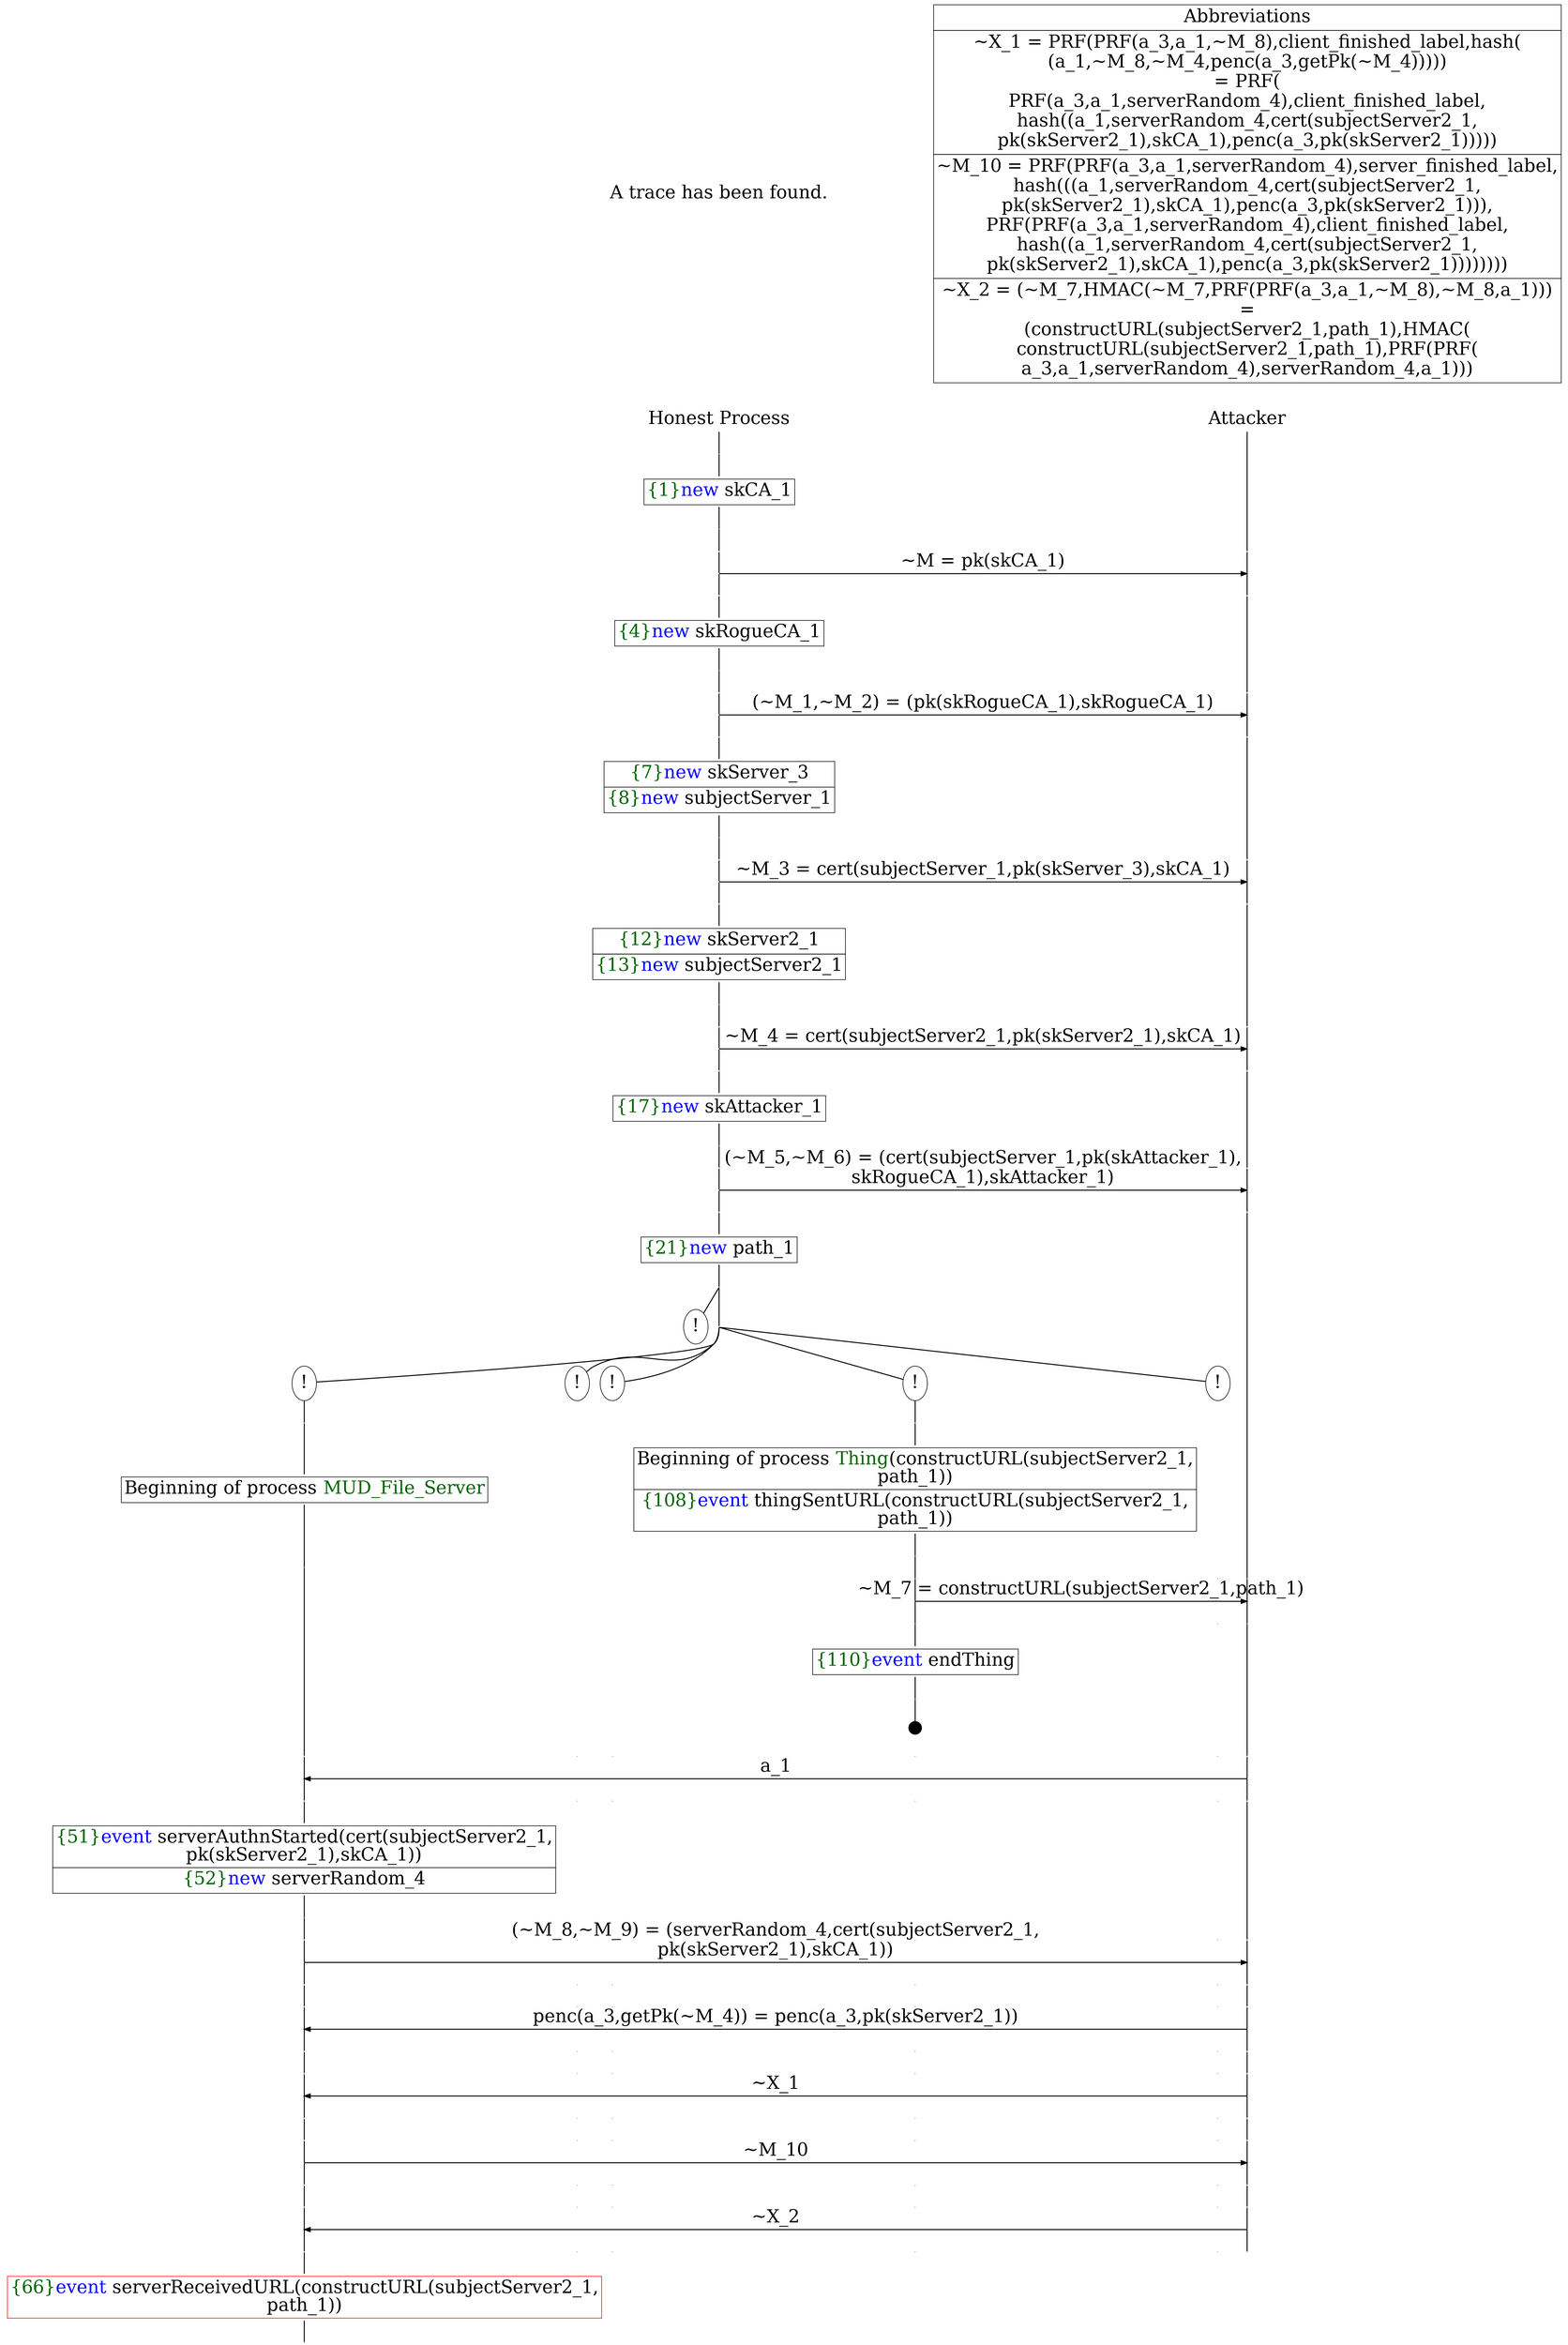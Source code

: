 digraph {
graph [ordering = out]
edge [arrowhead = none, penwidth = 1.6, fontsize = 30]
node [shape = point, width = 0, height = 0, fontsize = 30]
Trace [label = <A trace has been found.<br/>
>, shape = plaintext]
P0__0 [label = "Honest Process", shape = plaintext]
P__0 [label = "Attacker", shape = plaintext]
Trace -> P0__0 [label = "", style = invisible, weight = 100]{rank = same; P0__0 P__0}
P0__0 -> P0__1 [label = <>, weight = 100]
P0__1 -> P0__2 [label = <>, weight = 100]
P0__2 [shape = plaintext, label = <<TABLE BORDER="0" CELLBORDER="1" CELLSPACING="0" CELLPADDING="4"> <TR><TD><FONT COLOR="darkgreen">{1}</FONT><FONT COLOR="blue">new </FONT>skCA_1</TD></TR></TABLE>>]
P0__2 -> P0__3 [label = <>, weight = 100]
P0__3 -> P0__4 [label = <>, weight = 100]
P__0 -> P__1 [label = <>, weight = 100]
{rank = same; P__1 P0__4}
P0__4 -> P0__5 [label = <>, weight = 100]
P__1 -> P__2 [label = <>, weight = 100]
{rank = same; P__2 P0__5}
P0__5 -> P__2 [label = <~M = pk(skCA_1)>, arrowhead = normal]
P0__5 -> P0__6 [label = <>, weight = 100]
P__2 -> P__3 [label = <>, weight = 100]
{rank = same; P__3 P0__6}
P0__6 -> P0__7 [label = <>, weight = 100]
P0__7 [shape = plaintext, label = <<TABLE BORDER="0" CELLBORDER="1" CELLSPACING="0" CELLPADDING="4"> <TR><TD><FONT COLOR="darkgreen">{4}</FONT><FONT COLOR="blue">new </FONT>skRogueCA_1</TD></TR></TABLE>>]
P0__7 -> P0__8 [label = <>, weight = 100]
P0__8 -> P0__9 [label = <>, weight = 100]
P__3 -> P__4 [label = <>, weight = 100]
{rank = same; P__4 P0__9}
P0__9 -> P0__10 [label = <>, weight = 100]
P__4 -> P__5 [label = <>, weight = 100]
{rank = same; P__5 P0__10}
P0__10 -> P__5 [label = <(~M_1,~M_2) = (pk(skRogueCA_1),skRogueCA_1)>, arrowhead = normal]
P0__10 -> P0__11 [label = <>, weight = 100]
P__5 -> P__6 [label = <>, weight = 100]
{rank = same; P__6 P0__11}
P0__11 -> P0__12 [label = <>, weight = 100]
P0__12 [shape = plaintext, label = <<TABLE BORDER="0" CELLBORDER="1" CELLSPACING="0" CELLPADDING="4"> <TR><TD><FONT COLOR="darkgreen">{7}</FONT><FONT COLOR="blue">new </FONT>skServer_3</TD></TR><TR><TD><FONT COLOR="darkgreen">{8}</FONT><FONT COLOR="blue">new </FONT>subjectServer_1</TD></TR></TABLE>>]
P0__12 -> P0__13 [label = <>, weight = 100]
P0__13 -> P0__14 [label = <>, weight = 100]
P__6 -> P__7 [label = <>, weight = 100]
{rank = same; P__7 P0__14}
P0__14 -> P0__15 [label = <>, weight = 100]
P__7 -> P__8 [label = <>, weight = 100]
{rank = same; P__8 P0__15}
P0__15 -> P__8 [label = <~M_3 = cert(subjectServer_1,pk(skServer_3),skCA_1)>, arrowhead = normal]
P0__15 -> P0__16 [label = <>, weight = 100]
P__8 -> P__9 [label = <>, weight = 100]
{rank = same; P__9 P0__16}
P0__16 -> P0__17 [label = <>, weight = 100]
P0__17 [shape = plaintext, label = <<TABLE BORDER="0" CELLBORDER="1" CELLSPACING="0" CELLPADDING="4"> <TR><TD><FONT COLOR="darkgreen">{12}</FONT><FONT COLOR="blue">new </FONT>skServer2_1</TD></TR><TR><TD><FONT COLOR="darkgreen">{13}</FONT><FONT COLOR="blue">new </FONT>subjectServer2_1</TD></TR></TABLE>>]
P0__17 -> P0__18 [label = <>, weight = 100]
P0__18 -> P0__19 [label = <>, weight = 100]
P__9 -> P__10 [label = <>, weight = 100]
{rank = same; P__10 P0__19}
P0__19 -> P0__20 [label = <>, weight = 100]
P__10 -> P__11 [label = <>, weight = 100]
{rank = same; P__11 P0__20}
P0__20 -> P__11 [label = <~M_4 = cert(subjectServer2_1,pk(skServer2_1),skCA_1)>, arrowhead = normal]
P0__20 -> P0__21 [label = <>, weight = 100]
P__11 -> P__12 [label = <>, weight = 100]
{rank = same; P__12 P0__21}
P0__21 -> P0__22 [label = <>, weight = 100]
P0__22 [shape = plaintext, label = <<TABLE BORDER="0" CELLBORDER="1" CELLSPACING="0" CELLPADDING="4"> <TR><TD><FONT COLOR="darkgreen">{17}</FONT><FONT COLOR="blue">new </FONT>skAttacker_1</TD></TR></TABLE>>]
P0__22 -> P0__23 [label = <>, weight = 100]
P0__23 -> P0__24 [label = <>, weight = 100]
P__12 -> P__13 [label = <>, weight = 100]
{rank = same; P__13 P0__24}
P0__24 -> P0__25 [label = <>, weight = 100]
P__13 -> P__14 [label = <>, weight = 100]
{rank = same; P__14 P0__25}
P0__25 -> P__14 [label = <(~M_5,~M_6) = (cert(subjectServer_1,pk(skAttacker_1),<br/>
skRogueCA_1),skAttacker_1)>, arrowhead = normal]
P0__25 -> P0__26 [label = <>, weight = 100]
P__14 -> P__15 [label = <>, weight = 100]
{rank = same; P__15 P0__26}
P0__26 -> P0__27 [label = <>, weight = 100]
P0__27 [shape = plaintext, label = <<TABLE BORDER="0" CELLBORDER="1" CELLSPACING="0" CELLPADDING="4"> <TR><TD><FONT COLOR="darkgreen">{21}</FONT><FONT COLOR="blue">new </FONT>path_1</TD></TR></TABLE>>]
P0__27 -> P0__28 [label = <>, weight = 100]
/*RPar */
P0__28 -> P0_1__28 [label = <>]
P0__28 -> P0_0__28 [label = <>]
P0__28 [label = "", fixedsize = false, width = 0, height = 0, shape = none]
{rank = same; P0_0__28 P0_1__28}
/*RPar */
P0_0__28 -> P0_0_4__28 [label = <>]
P0_0__28 -> P0_0_3__28 [label = <>]
P0_0__28 -> P0_0_2__28 [label = <>]
P0_0__28 -> P0_0_1__28 [label = <>]
P0_0__28 -> P0_0_0__28 [label = <>]
P0_0__28 [label = "", fixedsize = false, width = 0, height = 0, shape = none]
{rank = same; P0_0_0__28 P0_0_1__28 P0_0_2__28 P0_0_3__28 P0_0_4__28}
P0_0_0__28 [label = "!", shape = ellipse]
P0_0_1__28 [label = "!", shape = ellipse]
P0_0_1_0__28 [label = "", fixedsize = false, width = 0, height = 0, shape = none]
P0_0_1__28 -> P0_0_1_0__28 [label = <>, weight = 100]
P0_0_1_0__28 -> P0_0_1_0__29 [label = <>, weight = 100]
P0_0_1_0__29 [shape = plaintext, label = <<TABLE BORDER="0" CELLBORDER="1" CELLSPACING="0" CELLPADDING="4"> <TR><TD>Beginning of process <FONT COLOR="darkgreen">Thing</FONT>(constructURL(subjectServer2_1,<br/>
path_1))</TD></TR><TR><TD><FONT COLOR="darkgreen">{108}</FONT><FONT COLOR="blue">event</FONT> thingSentURL(constructURL(subjectServer2_1,<br/>
path_1))</TD></TR></TABLE>>]
P0_0_1_0__29 -> P0_0_1_0__30 [label = <>, weight = 100]
P0_0_1_0__30 -> P0_0_1_0__31 [label = <>, weight = 100]
P0_0_0__29 [label = "", style = invisible]
P0_0_0__28 -> P0_0_0__29 [label = <>, weight = 100, style = invisible]
P__15 -> P__16 [label = <>, weight = 100]
{rank = same; P__16 P0_0_0__29 P0_0_1_0__31}
P0_0_1_0__31 -> P0_0_1_0__32 [label = <>, weight = 100]
P__16 -> P__17 [label = <>, weight = 100]
{rank = same; P__17 P0_0_1_0__32}
P0_0_1_0__32 -> P__17 [label = <~M_7 = constructURL(subjectServer2_1,path_1)>, arrowhead = normal]
P0_0_1_0__32 -> P0_0_1_0__33 [label = <>, weight = 100]
P0_0_0__30 [label = "", style = invisible]
P0_0_0__29 -> P0_0_0__30 [label = <>, weight = 100, style = invisible]
P__17 -> P__18 [label = <>, weight = 100]
{rank = same; P__18 P0_0_0__30 P0_0_1_0__33}
P0_0_1_0__33 -> P0_0_1_0__34 [label = <>, weight = 100]
P0_0_1_0__34 [shape = plaintext, label = <<TABLE BORDER="0" CELLBORDER="1" CELLSPACING="0" CELLPADDING="4"> <TR><TD><FONT COLOR="darkgreen">{110}</FONT><FONT COLOR="blue">event</FONT> endThing</TD></TR></TABLE>>]
P0_0_1_0__34 -> P0_0_1_0__35 [label = <>, weight = 100]
P0_0_1_0__36 [label = "", width = 0.3, height = 0.3]
P0_0_1_0__35 -> P0_0_1_0__36 [label = <>, weight = 100]
P0_0_2__28 [label = "!", shape = ellipse]
P0_0_3__28 [label = "!", shape = ellipse]
P0_0_4__28 [label = "!", shape = ellipse]
P0_0_4_0__28 [label = "", fixedsize = false, width = 0, height = 0, shape = none]
P0_0_4__28 -> P0_0_4_0__28 [label = <>, weight = 100]
P0_0_4_0__28 -> P0_0_4_0__29 [label = <>, weight = 100]
P0_0_4_0__29 [shape = plaintext, label = <<TABLE BORDER="0" CELLBORDER="1" CELLSPACING="0" CELLPADDING="4"> <TR><TD>Beginning of process <FONT COLOR="darkgreen">MUD_File_Server</FONT></TD></TR></TABLE>>]
P0_0_4_0__29 -> P0_0_4_0__30 [label = <>, weight = 100]
P0_1__28 [label = "!", shape = ellipse]
P0_0_4_0__30 -> P0_0_4_0__31 [label = <>, weight = 100]
P0_0_3__29 [label = "", style = invisible]
P0_0_3__28 -> P0_0_3__29 [label = <>, weight = 100, style = invisible]
P0_0_2__29 [label = "", style = invisible]
P0_0_2__28 -> P0_0_2__29 [label = <>, weight = 100, style = invisible]
P0_0_1_0__37 [label = "", style = invisible]
P0_0_1_0__36 -> P0_0_1_0__37 [label = <>, weight = 100, style = invisible]
P0_0_0__31 [label = "", style = invisible]
P0_0_0__30 -> P0_0_0__31 [label = <>, weight = 100, style = invisible]
P__18 -> P__19 [label = <>, weight = 100]
{rank = same; P__19 P0_0_0__31 P0_0_1_0__37 P0_0_2__29 P0_0_3__29 P0_0_4_0__31}
P0_0_4_0__31 -> P0_0_4_0__32 [label = <>, weight = 100]
P__19 -> P__20 [label = <>, weight = 100]
{rank = same; P__20 P0_0_4_0__32}
P0_0_4_0__32 -> P__20 [label = <a_1>, dir = back, arrowhead = normal]
P0_0_4_0__32 -> P0_0_4_0__33 [label = <>, weight = 100]
P0_0_3__30 [label = "", style = invisible]
P0_0_3__29 -> P0_0_3__30 [label = <>, weight = 100, style = invisible]
P0_0_2__30 [label = "", style = invisible]
P0_0_2__29 -> P0_0_2__30 [label = <>, weight = 100, style = invisible]
P0_0_1_0__38 [label = "", style = invisible]
P0_0_1_0__37 -> P0_0_1_0__38 [label = <>, weight = 100, style = invisible]
P0_0_0__32 [label = "", style = invisible]
P0_0_0__31 -> P0_0_0__32 [label = <>, weight = 100, style = invisible]
P__20 -> P__21 [label = <>, weight = 100]
{rank = same; P__21 P0_0_0__32 P0_0_1_0__38 P0_0_2__30 P0_0_3__30 P0_0_4_0__33}
P0_0_4_0__33 -> P0_0_4_0__34 [label = <>, weight = 100]
P0_0_4_0__34 [shape = plaintext, label = <<TABLE BORDER="0" CELLBORDER="1" CELLSPACING="0" CELLPADDING="4"> <TR><TD><FONT COLOR="darkgreen">{51}</FONT><FONT COLOR="blue">event</FONT> serverAuthnStarted(cert(subjectServer2_1,<br/>
pk(skServer2_1),skCA_1))</TD></TR><TR><TD><FONT COLOR="darkgreen">{52}</FONT><FONT COLOR="blue">new </FONT>serverRandom_4</TD></TR></TABLE>>]
P0_0_4_0__34 -> P0_0_4_0__35 [label = <>, weight = 100]
P0_0_4_0__35 -> P0_0_4_0__36 [label = <>, weight = 100]
P0_0_3__31 [label = "", style = invisible]
P0_0_3__30 -> P0_0_3__31 [label = <>, weight = 100, style = invisible]
P0_0_2__31 [label = "", style = invisible]
P0_0_2__30 -> P0_0_2__31 [label = <>, weight = 100, style = invisible]
P0_0_1_0__39 [label = "", style = invisible]
P0_0_1_0__38 -> P0_0_1_0__39 [label = <>, weight = 100, style = invisible]
P0_0_0__33 [label = "", style = invisible]
P0_0_0__32 -> P0_0_0__33 [label = <>, weight = 100, style = invisible]
P__21 -> P__22 [label = <>, weight = 100]
{rank = same; P__22 P0_0_0__33 P0_0_1_0__39 P0_0_2__31 P0_0_3__31 P0_0_4_0__36}
P0_0_4_0__36 -> P0_0_4_0__37 [label = <>, weight = 100]
P__22 -> P__23 [label = <>, weight = 100]
{rank = same; P__23 P0_0_4_0__37}
P0_0_4_0__37 -> P__23 [label = <(~M_8,~M_9) = (serverRandom_4,cert(subjectServer2_1,<br/>
pk(skServer2_1),skCA_1))>, arrowhead = normal]
P0_0_4_0__37 -> P0_0_4_0__38 [label = <>, weight = 100]
P0_0_3__32 [label = "", style = invisible]
P0_0_3__31 -> P0_0_3__32 [label = <>, weight = 100, style = invisible]
P0_0_2__32 [label = "", style = invisible]
P0_0_2__31 -> P0_0_2__32 [label = <>, weight = 100, style = invisible]
P0_0_1_0__40 [label = "", style = invisible]
P0_0_1_0__39 -> P0_0_1_0__40 [label = <>, weight = 100, style = invisible]
P0_0_0__34 [label = "", style = invisible]
P0_0_0__33 -> P0_0_0__34 [label = <>, weight = 100, style = invisible]
P__23 -> P__24 [label = <>, weight = 100]
{rank = same; P__24 P0_0_0__34 P0_0_1_0__40 P0_0_2__32 P0_0_3__32 P0_0_4_0__38}
P0_0_4_0__38 -> P0_0_4_0__39 [label = <>, weight = 100]
P0_0_3__33 [label = "", style = invisible]
P0_0_3__32 -> P0_0_3__33 [label = <>, weight = 100, style = invisible]
P0_0_2__33 [label = "", style = invisible]
P0_0_2__32 -> P0_0_2__33 [label = <>, weight = 100, style = invisible]
P0_0_1_0__41 [label = "", style = invisible]
P0_0_1_0__40 -> P0_0_1_0__41 [label = <>, weight = 100, style = invisible]
P0_0_0__35 [label = "", style = invisible]
P0_0_0__34 -> P0_0_0__35 [label = <>, weight = 100, style = invisible]
P__24 -> P__25 [label = <>, weight = 100]
{rank = same; P__25 P0_0_0__35 P0_0_1_0__41 P0_0_2__33 P0_0_3__33 P0_0_4_0__39}
P0_0_4_0__39 -> P0_0_4_0__40 [label = <>, weight = 100]
P__25 -> P__26 [label = <>, weight = 100]
{rank = same; P__26 P0_0_4_0__40}
P0_0_4_0__40 -> P__26 [label = <penc(a_3,getPk(~M_4)) = penc(a_3,pk(skServer2_1))>, dir = back, arrowhead = normal]
P0_0_4_0__40 -> P0_0_4_0__41 [label = <>, weight = 100]
P0_0_3__34 [label = "", style = invisible]
P0_0_3__33 -> P0_0_3__34 [label = <>, weight = 100, style = invisible]
P0_0_2__34 [label = "", style = invisible]
P0_0_2__33 -> P0_0_2__34 [label = <>, weight = 100, style = invisible]
P0_0_1_0__42 [label = "", style = invisible]
P0_0_1_0__41 -> P0_0_1_0__42 [label = <>, weight = 100, style = invisible]
P0_0_0__36 [label = "", style = invisible]
P0_0_0__35 -> P0_0_0__36 [label = <>, weight = 100, style = invisible]
P__26 -> P__27 [label = <>, weight = 100]
{rank = same; P__27 P0_0_0__36 P0_0_1_0__42 P0_0_2__34 P0_0_3__34 P0_0_4_0__41}
P0_0_4_0__41 -> P0_0_4_0__42 [label = <>, weight = 100]
P0_0_3__35 [label = "", style = invisible]
P0_0_3__34 -> P0_0_3__35 [label = <>, weight = 100, style = invisible]
P0_0_2__35 [label = "", style = invisible]
P0_0_2__34 -> P0_0_2__35 [label = <>, weight = 100, style = invisible]
P0_0_1_0__43 [label = "", style = invisible]
P0_0_1_0__42 -> P0_0_1_0__43 [label = <>, weight = 100, style = invisible]
P0_0_0__37 [label = "", style = invisible]
P0_0_0__36 -> P0_0_0__37 [label = <>, weight = 100, style = invisible]
P__27 -> P__28 [label = <>, weight = 100]
{rank = same; P__28 P0_0_0__37 P0_0_1_0__43 P0_0_2__35 P0_0_3__35 P0_0_4_0__42}
P0_0_4_0__42 -> P0_0_4_0__43 [label = <>, weight = 100]
P__28 -> P__29 [label = <>, weight = 100]
{rank = same; P__29 P0_0_4_0__43}
P0_0_4_0__43 -> P__29 [label = <~X_1>, dir = back, arrowhead = normal]
P0_0_4_0__43 -> P0_0_4_0__44 [label = <>, weight = 100]
P0_0_3__36 [label = "", style = invisible]
P0_0_3__35 -> P0_0_3__36 [label = <>, weight = 100, style = invisible]
P0_0_2__36 [label = "", style = invisible]
P0_0_2__35 -> P0_0_2__36 [label = <>, weight = 100, style = invisible]
P0_0_1_0__44 [label = "", style = invisible]
P0_0_1_0__43 -> P0_0_1_0__44 [label = <>, weight = 100, style = invisible]
P0_0_0__38 [label = "", style = invisible]
P0_0_0__37 -> P0_0_0__38 [label = <>, weight = 100, style = invisible]
P__29 -> P__30 [label = <>, weight = 100]
{rank = same; P__30 P0_0_0__38 P0_0_1_0__44 P0_0_2__36 P0_0_3__36 P0_0_4_0__44}
P0_0_4_0__44 -> P0_0_4_0__45 [label = <>, weight = 100]
P0_0_3__37 [label = "", style = invisible]
P0_0_3__36 -> P0_0_3__37 [label = <>, weight = 100, style = invisible]
P0_0_2__37 [label = "", style = invisible]
P0_0_2__36 -> P0_0_2__37 [label = <>, weight = 100, style = invisible]
P0_0_1_0__45 [label = "", style = invisible]
P0_0_1_0__44 -> P0_0_1_0__45 [label = <>, weight = 100, style = invisible]
P0_0_0__39 [label = "", style = invisible]
P0_0_0__38 -> P0_0_0__39 [label = <>, weight = 100, style = invisible]
P__30 -> P__31 [label = <>, weight = 100]
{rank = same; P__31 P0_0_0__39 P0_0_1_0__45 P0_0_2__37 P0_0_3__37 P0_0_4_0__45}
P0_0_4_0__45 -> P0_0_4_0__46 [label = <>, weight = 100]
P__31 -> P__32 [label = <>, weight = 100]
{rank = same; P__32 P0_0_4_0__46}
P0_0_4_0__46 -> P__32 [label = <~M_10>, arrowhead = normal]
P0_0_4_0__46 -> P0_0_4_0__47 [label = <>, weight = 100]
P0_0_3__38 [label = "", style = invisible]
P0_0_3__37 -> P0_0_3__38 [label = <>, weight = 100, style = invisible]
P0_0_2__38 [label = "", style = invisible]
P0_0_2__37 -> P0_0_2__38 [label = <>, weight = 100, style = invisible]
P0_0_1_0__46 [label = "", style = invisible]
P0_0_1_0__45 -> P0_0_1_0__46 [label = <>, weight = 100, style = invisible]
P0_0_0__40 [label = "", style = invisible]
P0_0_0__39 -> P0_0_0__40 [label = <>, weight = 100, style = invisible]
P__32 -> P__33 [label = <>, weight = 100]
{rank = same; P__33 P0_0_0__40 P0_0_1_0__46 P0_0_2__38 P0_0_3__38 P0_0_4_0__47}
P0_0_4_0__47 -> P0_0_4_0__48 [label = <>, weight = 100]
P0_0_3__39 [label = "", style = invisible]
P0_0_3__38 -> P0_0_3__39 [label = <>, weight = 100, style = invisible]
P0_0_2__39 [label = "", style = invisible]
P0_0_2__38 -> P0_0_2__39 [label = <>, weight = 100, style = invisible]
P0_0_1_0__47 [label = "", style = invisible]
P0_0_1_0__46 -> P0_0_1_0__47 [label = <>, weight = 100, style = invisible]
P0_0_0__41 [label = "", style = invisible]
P0_0_0__40 -> P0_0_0__41 [label = <>, weight = 100, style = invisible]
P__33 -> P__34 [label = <>, weight = 100]
{rank = same; P__34 P0_0_0__41 P0_0_1_0__47 P0_0_2__39 P0_0_3__39 P0_0_4_0__48}
P0_0_4_0__48 -> P0_0_4_0__49 [label = <>, weight = 100]
P__34 -> P__35 [label = <>, weight = 100]
{rank = same; P__35 P0_0_4_0__49}
P0_0_4_0__49 -> P__35 [label = <~X_2>, dir = back, arrowhead = normal]
P0_0_4_0__49 -> P0_0_4_0__50 [label = <>, weight = 100]
P0_0_3__40 [label = "", style = invisible]
P0_0_3__39 -> P0_0_3__40 [label = <>, weight = 100, style = invisible]
P0_0_2__40 [label = "", style = invisible]
P0_0_2__39 -> P0_0_2__40 [label = <>, weight = 100, style = invisible]
P0_0_1_0__48 [label = "", style = invisible]
P0_0_1_0__47 -> P0_0_1_0__48 [label = <>, weight = 100, style = invisible]
P0_0_0__42 [label = "", style = invisible]
P0_0_0__41 -> P0_0_0__42 [label = <>, weight = 100, style = invisible]
P__35 -> P__36 [label = <>, weight = 100]
{rank = same; P__36 P0_0_0__42 P0_0_1_0__48 P0_0_2__40 P0_0_3__40 P0_0_4_0__50}
P0_0_4_0__50 -> P0_0_4_0__51 [label = <>, weight = 100]
P0_0_4_0__51 [color = red, shape = plaintext, label = <<TABLE BORDER="0" CELLBORDER="1" CELLSPACING="0" CELLPADDING="4"> <TR><TD><FONT COLOR="darkgreen">{66}</FONT><FONT COLOR="blue">event</FONT> serverReceivedURL(constructURL(subjectServer2_1,<br/>
path_1))</TD></TR></TABLE>>]
P0_0_4_0__51 -> P0_0_4_0__52 [label = <>, weight = 100]
Abbrev [shape = plaintext, label = <<TABLE BORDER="0" CELLBORDER="1" CELLSPACING="0" CELLPADDING="4"><TR> <TD> Abbreviations </TD></TR><TR><TD>~X_1 = PRF(PRF(a_3,a_1,~M_8),client_finished_label,hash(<br/>
(a_1,~M_8,~M_4,penc(a_3,getPk(~M_4)))))<br/>
= PRF(<br/>
PRF(a_3,a_1,serverRandom_4),client_finished_label,<br/>
hash((a_1,serverRandom_4,cert(subjectServer2_1,<br/>
pk(skServer2_1),skCA_1),penc(a_3,pk(skServer2_1)))))</TD></TR><TR><TD>~M_10 = PRF(PRF(a_3,a_1,serverRandom_4),server_finished_label,<br/>
hash(((a_1,serverRandom_4,cert(subjectServer2_1,<br/>
pk(skServer2_1),skCA_1),penc(a_3,pk(skServer2_1))),<br/>
PRF(PRF(a_3,a_1,serverRandom_4),client_finished_label,<br/>
hash((a_1,serverRandom_4,cert(subjectServer2_1,<br/>
pk(skServer2_1),skCA_1),penc(a_3,pk(skServer2_1))))))))</TD></TR><TR><TD>~X_2 = (~M_7,HMAC(~M_7,PRF(PRF(a_3,a_1,~M_8),~M_8,a_1)))<br/>
=<br/>
(constructURL(subjectServer2_1,path_1),HMAC(<br/>
constructURL(subjectServer2_1,path_1),PRF(PRF(<br/>
a_3,a_1,serverRandom_4),serverRandom_4,a_1)))</TD></TR></TABLE>>]Abbrev -> P__0 [style = invisible, weight =100]}
